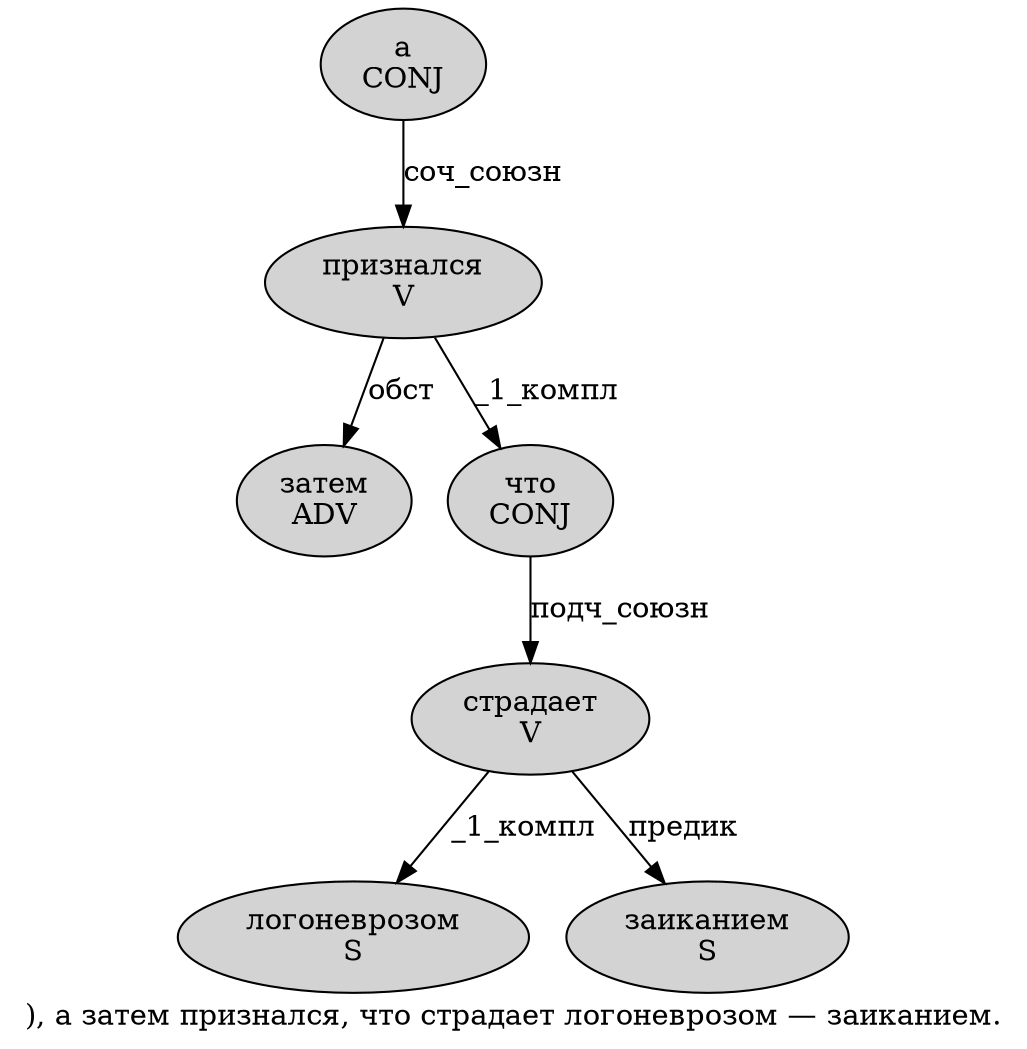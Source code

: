 digraph SENTENCE_374 {
	graph [label="), а затем признался, что страдает логоневрозом — заиканием."]
	node [style=filled]
		2 [label="а
CONJ" color="" fillcolor=lightgray penwidth=1 shape=ellipse]
		3 [label="затем
ADV" color="" fillcolor=lightgray penwidth=1 shape=ellipse]
		4 [label="признался
V" color="" fillcolor=lightgray penwidth=1 shape=ellipse]
		6 [label="что
CONJ" color="" fillcolor=lightgray penwidth=1 shape=ellipse]
		7 [label="страдает
V" color="" fillcolor=lightgray penwidth=1 shape=ellipse]
		8 [label="логоневрозом
S" color="" fillcolor=lightgray penwidth=1 shape=ellipse]
		10 [label="заиканием
S" color="" fillcolor=lightgray penwidth=1 shape=ellipse]
			4 -> 3 [label="обст"]
			4 -> 6 [label="_1_компл"]
			2 -> 4 [label="соч_союзн"]
			7 -> 8 [label="_1_компл"]
			7 -> 10 [label="предик"]
			6 -> 7 [label="подч_союзн"]
}